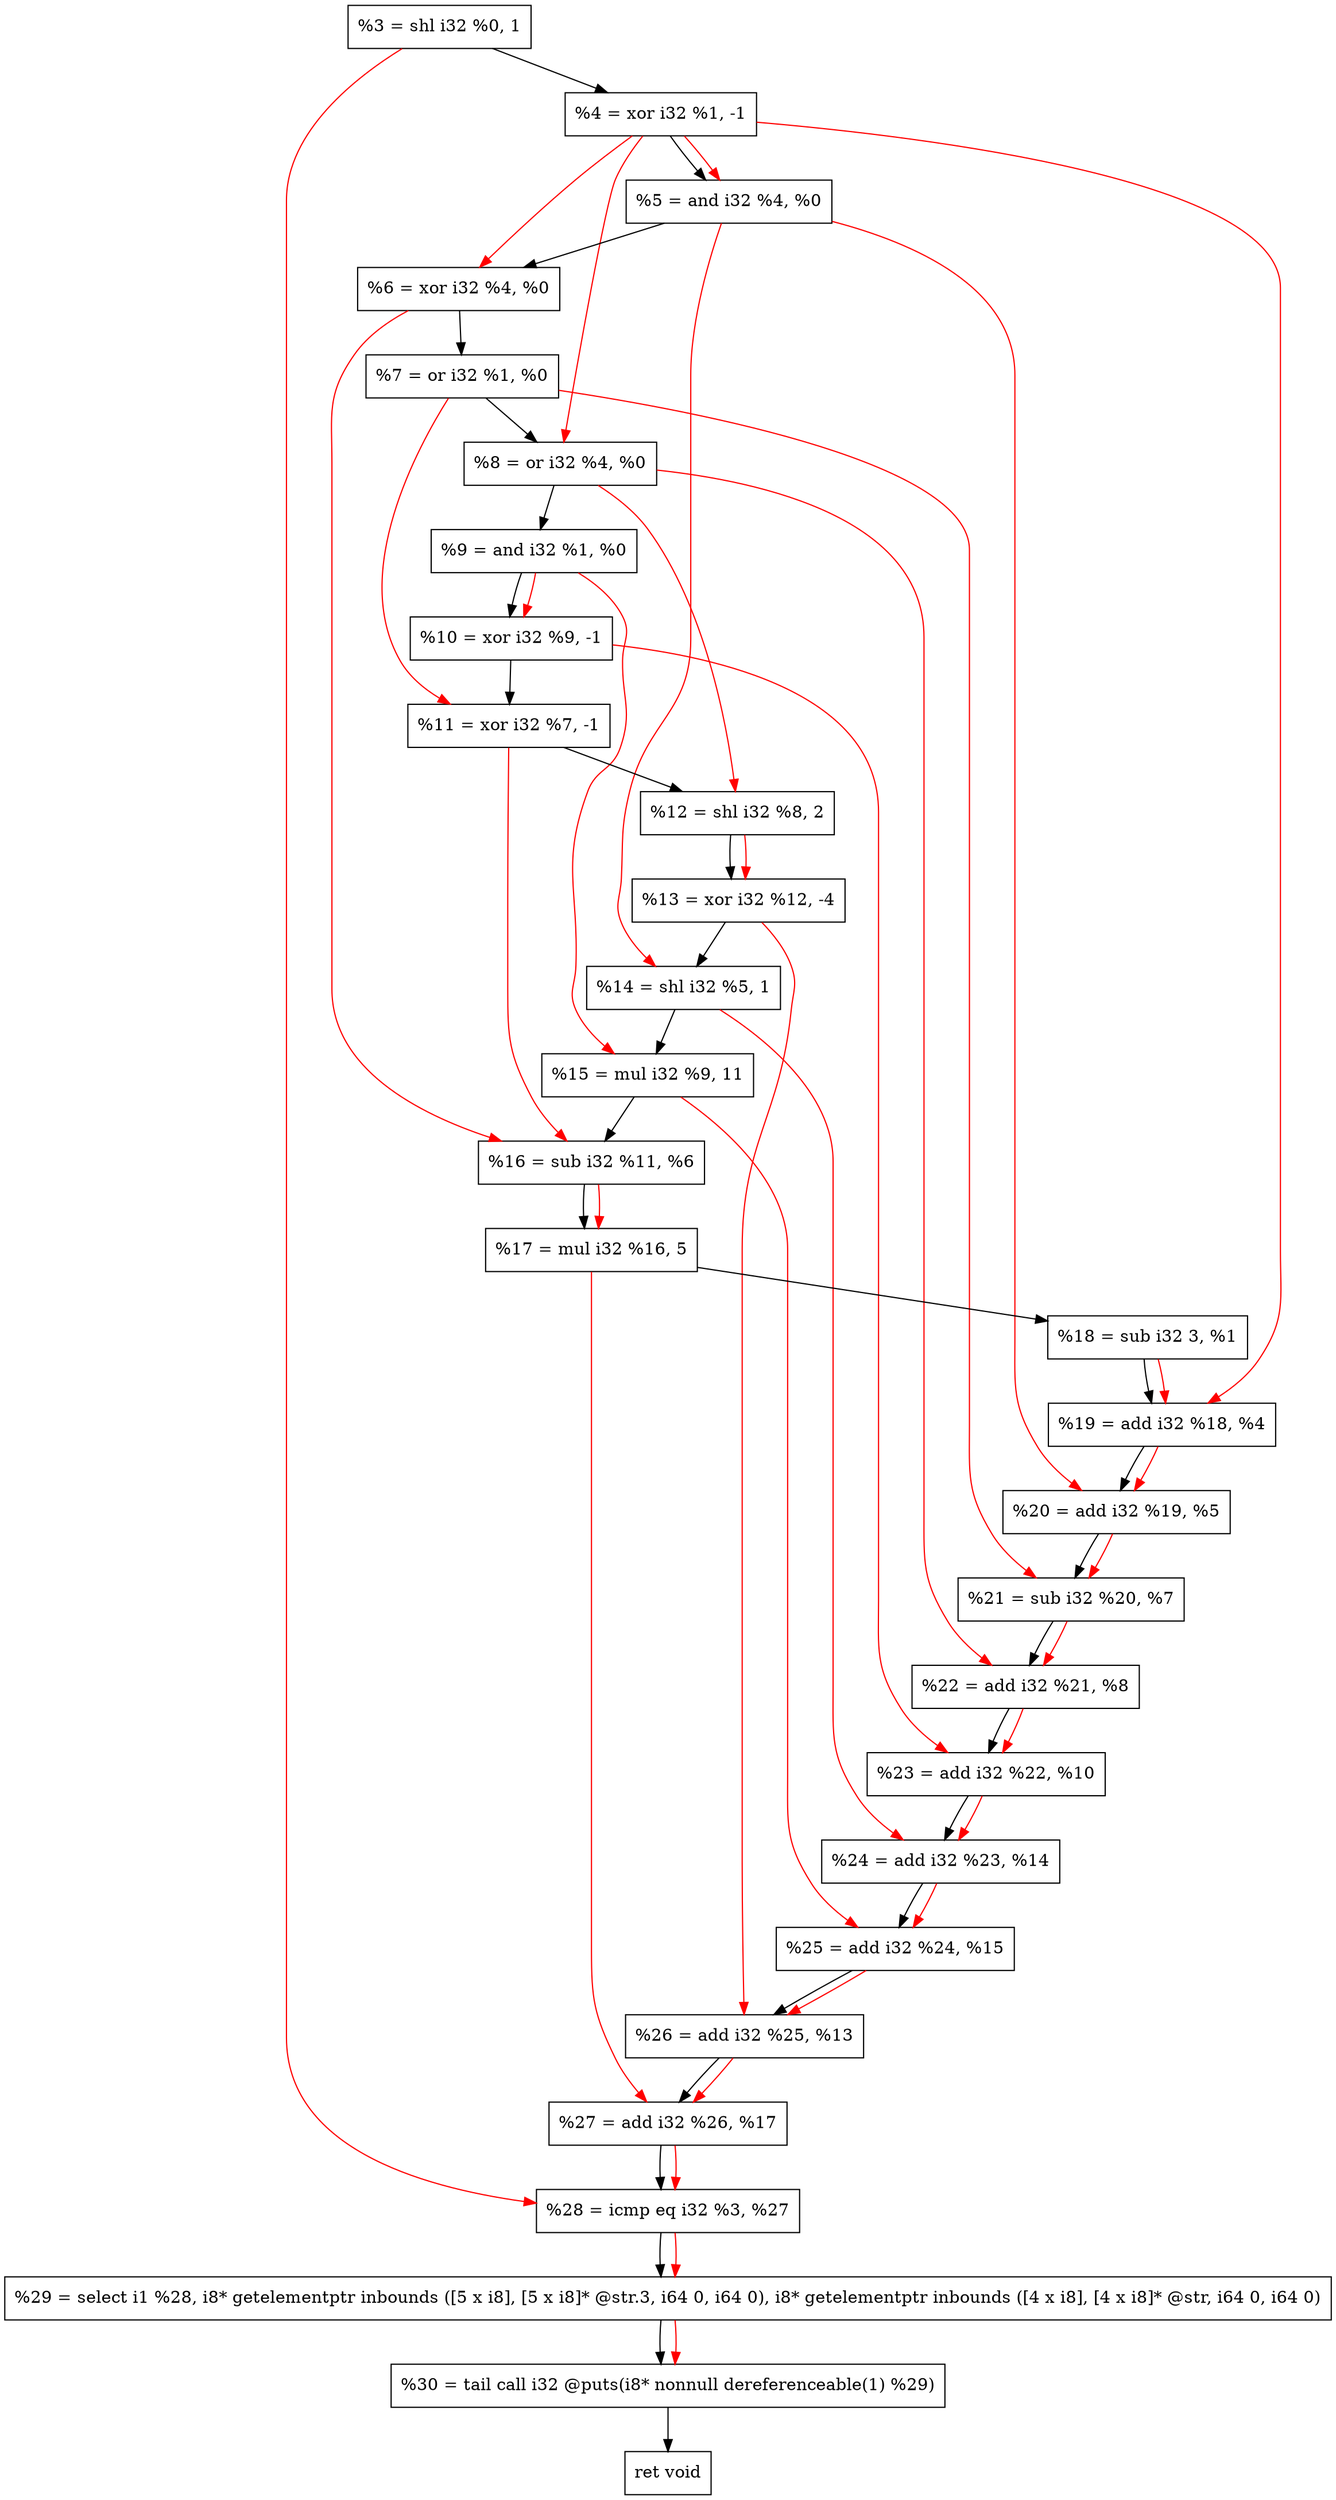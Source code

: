digraph "DFG for'crackme' function" {
	Node0xbc0be0[shape=record, label="  %3 = shl i32 %0, 1"];
	Node0xbc0c80[shape=record, label="  %4 = xor i32 %1, -1"];
	Node0xbc0d40[shape=record, label="  %5 = and i32 %4, %0"];
	Node0xbc0db0[shape=record, label="  %6 = xor i32 %4, %0"];
	Node0xbc0e20[shape=record, label="  %7 = or i32 %1, %0"];
	Node0xbc0e90[shape=record, label="  %8 = or i32 %4, %0"];
	Node0xbc0f00[shape=record, label="  %9 = and i32 %1, %0"];
	Node0xbc0f70[shape=record, label="  %10 = xor i32 %9, -1"];
	Node0xbc0fe0[shape=record, label="  %11 = xor i32 %7, -1"];
	Node0xbc1050[shape=record, label="  %12 = shl i32 %8, 2"];
	Node0xbc10f0[shape=record, label="  %13 = xor i32 %12, -4"];
	Node0xbc1160[shape=record, label="  %14 = shl i32 %5, 1"];
	Node0xbc1200[shape=record, label="  %15 = mul i32 %9, 11"];
	Node0xbc1270[shape=record, label="  %16 = sub i32 %11, %6"];
	Node0xbc1310[shape=record, label="  %17 = mul i32 %16, 5"];
	Node0xbc13b0[shape=record, label="  %18 = sub i32 3, %1"];
	Node0xbc1420[shape=record, label="  %19 = add i32 %18, %4"];
	Node0xbc1490[shape=record, label="  %20 = add i32 %19, %5"];
	Node0xbc1500[shape=record, label="  %21 = sub i32 %20, %7"];
	Node0xbc1570[shape=record, label="  %22 = add i32 %21, %8"];
	Node0xbc15e0[shape=record, label="  %23 = add i32 %22, %10"];
	Node0xbc1650[shape=record, label="  %24 = add i32 %23, %14"];
	Node0xbc16c0[shape=record, label="  %25 = add i32 %24, %15"];
	Node0xbc1730[shape=record, label="  %26 = add i32 %25, %13"];
	Node0xbc17a0[shape=record, label="  %27 = add i32 %26, %17"];
	Node0xbc1810[shape=record, label="  %28 = icmp eq i32 %3, %27"];
	Node0xb61268[shape=record, label="  %29 = select i1 %28, i8* getelementptr inbounds ([5 x i8], [5 x i8]* @str.3, i64 0, i64 0), i8* getelementptr inbounds ([4 x i8], [4 x i8]* @str, i64 0, i64 0)"];
	Node0xbc1cb0[shape=record, label="  %30 = tail call i32 @puts(i8* nonnull dereferenceable(1) %29)"];
	Node0xbc1d00[shape=record, label="  ret void"];
	Node0xbc0be0 -> Node0xbc0c80;
	Node0xbc0c80 -> Node0xbc0d40;
	Node0xbc0d40 -> Node0xbc0db0;
	Node0xbc0db0 -> Node0xbc0e20;
	Node0xbc0e20 -> Node0xbc0e90;
	Node0xbc0e90 -> Node0xbc0f00;
	Node0xbc0f00 -> Node0xbc0f70;
	Node0xbc0f70 -> Node0xbc0fe0;
	Node0xbc0fe0 -> Node0xbc1050;
	Node0xbc1050 -> Node0xbc10f0;
	Node0xbc10f0 -> Node0xbc1160;
	Node0xbc1160 -> Node0xbc1200;
	Node0xbc1200 -> Node0xbc1270;
	Node0xbc1270 -> Node0xbc1310;
	Node0xbc1310 -> Node0xbc13b0;
	Node0xbc13b0 -> Node0xbc1420;
	Node0xbc1420 -> Node0xbc1490;
	Node0xbc1490 -> Node0xbc1500;
	Node0xbc1500 -> Node0xbc1570;
	Node0xbc1570 -> Node0xbc15e0;
	Node0xbc15e0 -> Node0xbc1650;
	Node0xbc1650 -> Node0xbc16c0;
	Node0xbc16c0 -> Node0xbc1730;
	Node0xbc1730 -> Node0xbc17a0;
	Node0xbc17a0 -> Node0xbc1810;
	Node0xbc1810 -> Node0xb61268;
	Node0xb61268 -> Node0xbc1cb0;
	Node0xbc1cb0 -> Node0xbc1d00;
edge [color=red]
	Node0xbc0c80 -> Node0xbc0d40;
	Node0xbc0c80 -> Node0xbc0db0;
	Node0xbc0c80 -> Node0xbc0e90;
	Node0xbc0f00 -> Node0xbc0f70;
	Node0xbc0e20 -> Node0xbc0fe0;
	Node0xbc0e90 -> Node0xbc1050;
	Node0xbc1050 -> Node0xbc10f0;
	Node0xbc0d40 -> Node0xbc1160;
	Node0xbc0f00 -> Node0xbc1200;
	Node0xbc0fe0 -> Node0xbc1270;
	Node0xbc0db0 -> Node0xbc1270;
	Node0xbc1270 -> Node0xbc1310;
	Node0xbc13b0 -> Node0xbc1420;
	Node0xbc0c80 -> Node0xbc1420;
	Node0xbc1420 -> Node0xbc1490;
	Node0xbc0d40 -> Node0xbc1490;
	Node0xbc1490 -> Node0xbc1500;
	Node0xbc0e20 -> Node0xbc1500;
	Node0xbc1500 -> Node0xbc1570;
	Node0xbc0e90 -> Node0xbc1570;
	Node0xbc1570 -> Node0xbc15e0;
	Node0xbc0f70 -> Node0xbc15e0;
	Node0xbc15e0 -> Node0xbc1650;
	Node0xbc1160 -> Node0xbc1650;
	Node0xbc1650 -> Node0xbc16c0;
	Node0xbc1200 -> Node0xbc16c0;
	Node0xbc16c0 -> Node0xbc1730;
	Node0xbc10f0 -> Node0xbc1730;
	Node0xbc1730 -> Node0xbc17a0;
	Node0xbc1310 -> Node0xbc17a0;
	Node0xbc0be0 -> Node0xbc1810;
	Node0xbc17a0 -> Node0xbc1810;
	Node0xbc1810 -> Node0xb61268;
	Node0xb61268 -> Node0xbc1cb0;
}
